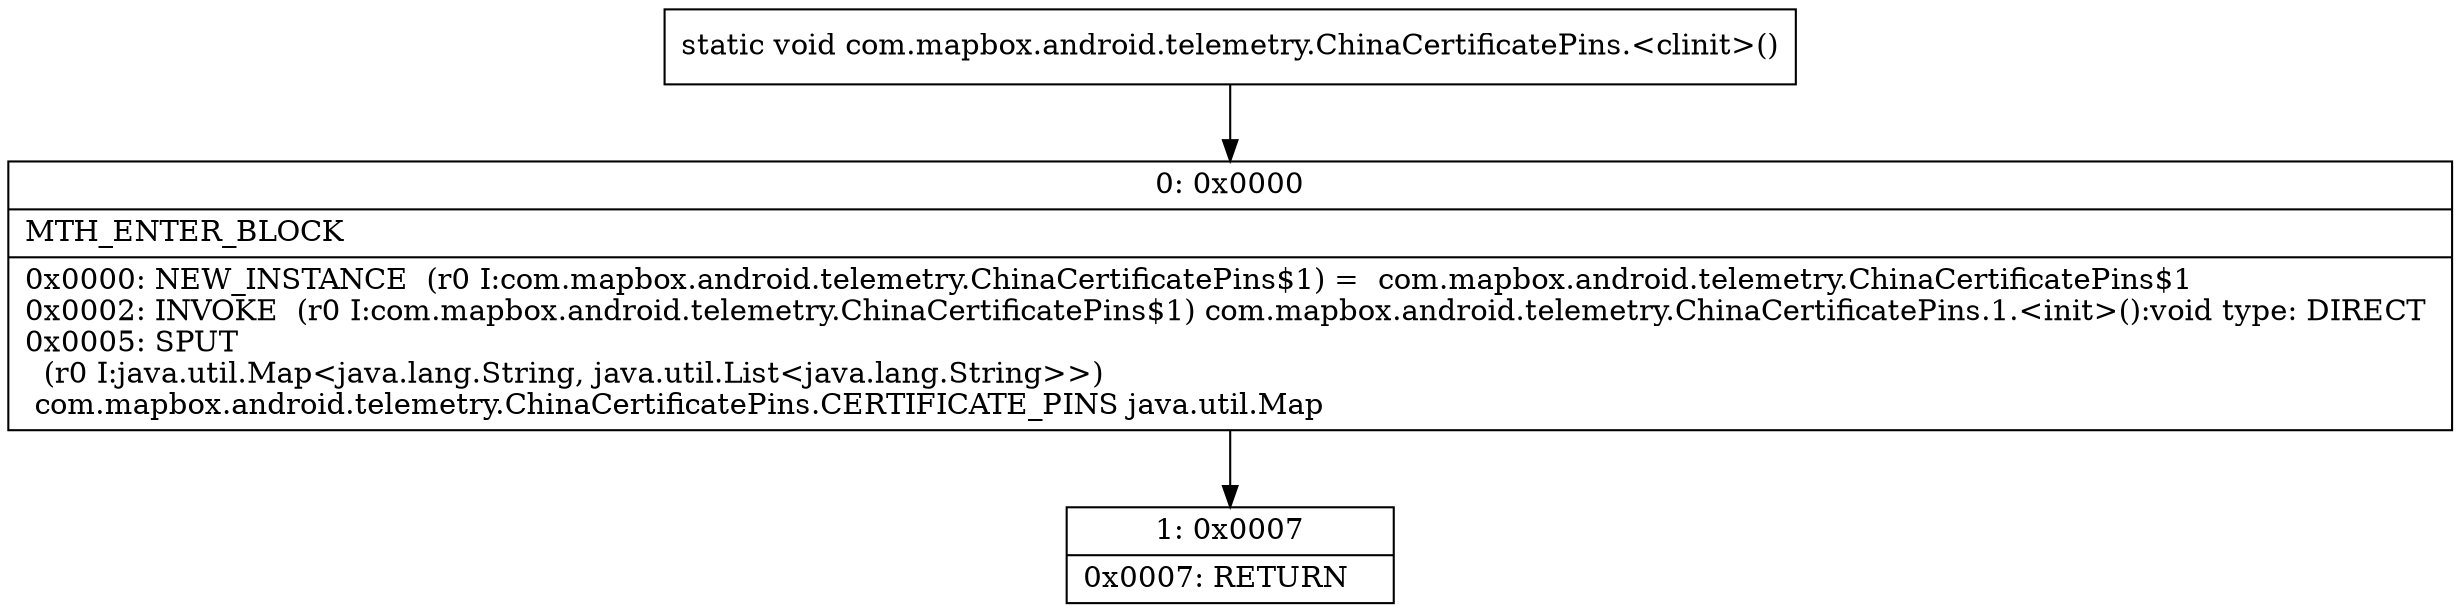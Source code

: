 digraph "CFG forcom.mapbox.android.telemetry.ChinaCertificatePins.\<clinit\>()V" {
Node_0 [shape=record,label="{0\:\ 0x0000|MTH_ENTER_BLOCK\l|0x0000: NEW_INSTANCE  (r0 I:com.mapbox.android.telemetry.ChinaCertificatePins$1) =  com.mapbox.android.telemetry.ChinaCertificatePins$1 \l0x0002: INVOKE  (r0 I:com.mapbox.android.telemetry.ChinaCertificatePins$1) com.mapbox.android.telemetry.ChinaCertificatePins.1.\<init\>():void type: DIRECT \l0x0005: SPUT  \l  (r0 I:java.util.Map\<java.lang.String, java.util.List\<java.lang.String\>\>)\l com.mapbox.android.telemetry.ChinaCertificatePins.CERTIFICATE_PINS java.util.Map \l}"];
Node_1 [shape=record,label="{1\:\ 0x0007|0x0007: RETURN   \l}"];
MethodNode[shape=record,label="{static void com.mapbox.android.telemetry.ChinaCertificatePins.\<clinit\>() }"];
MethodNode -> Node_0;
Node_0 -> Node_1;
}

